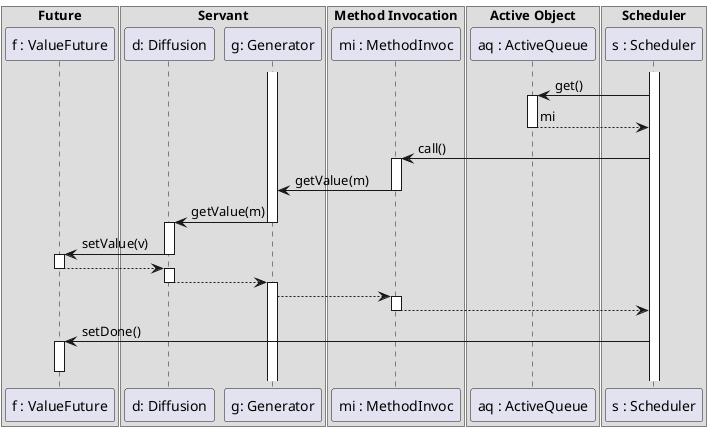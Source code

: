 @startuml
box "Future"
    participant "f : ValueFuture" as f
end box
box "Servant"
    participant "d: Diffusion" as d
    participant "g: Generator" as g
end box
box "Method Invocation"
    participant "mi : MethodInvoc" as mi
end box
box "Active Object"
    participant "aq : ActiveQueue" as aq
end box
box "Scheduler"
    participant "s : Scheduler" as s
end box
activate g
activate s
s -> aq: get()
activate aq
aq --> s: mi
deactivate aq
s -> mi: call()
activate mi
mi -> g: getValue(m)
deactivate mi
g -> d: getValue(m)
deactivate g
activate d
d -> f: setValue(v)
deactivate d
activate f
f --> d
deactivate f
activate d
d --> g
deactivate d
activate g
g --> mi
activate mi
mi --> s
deactivate mi
s -> f: setDone()
activate f
deactivate f
@enduml